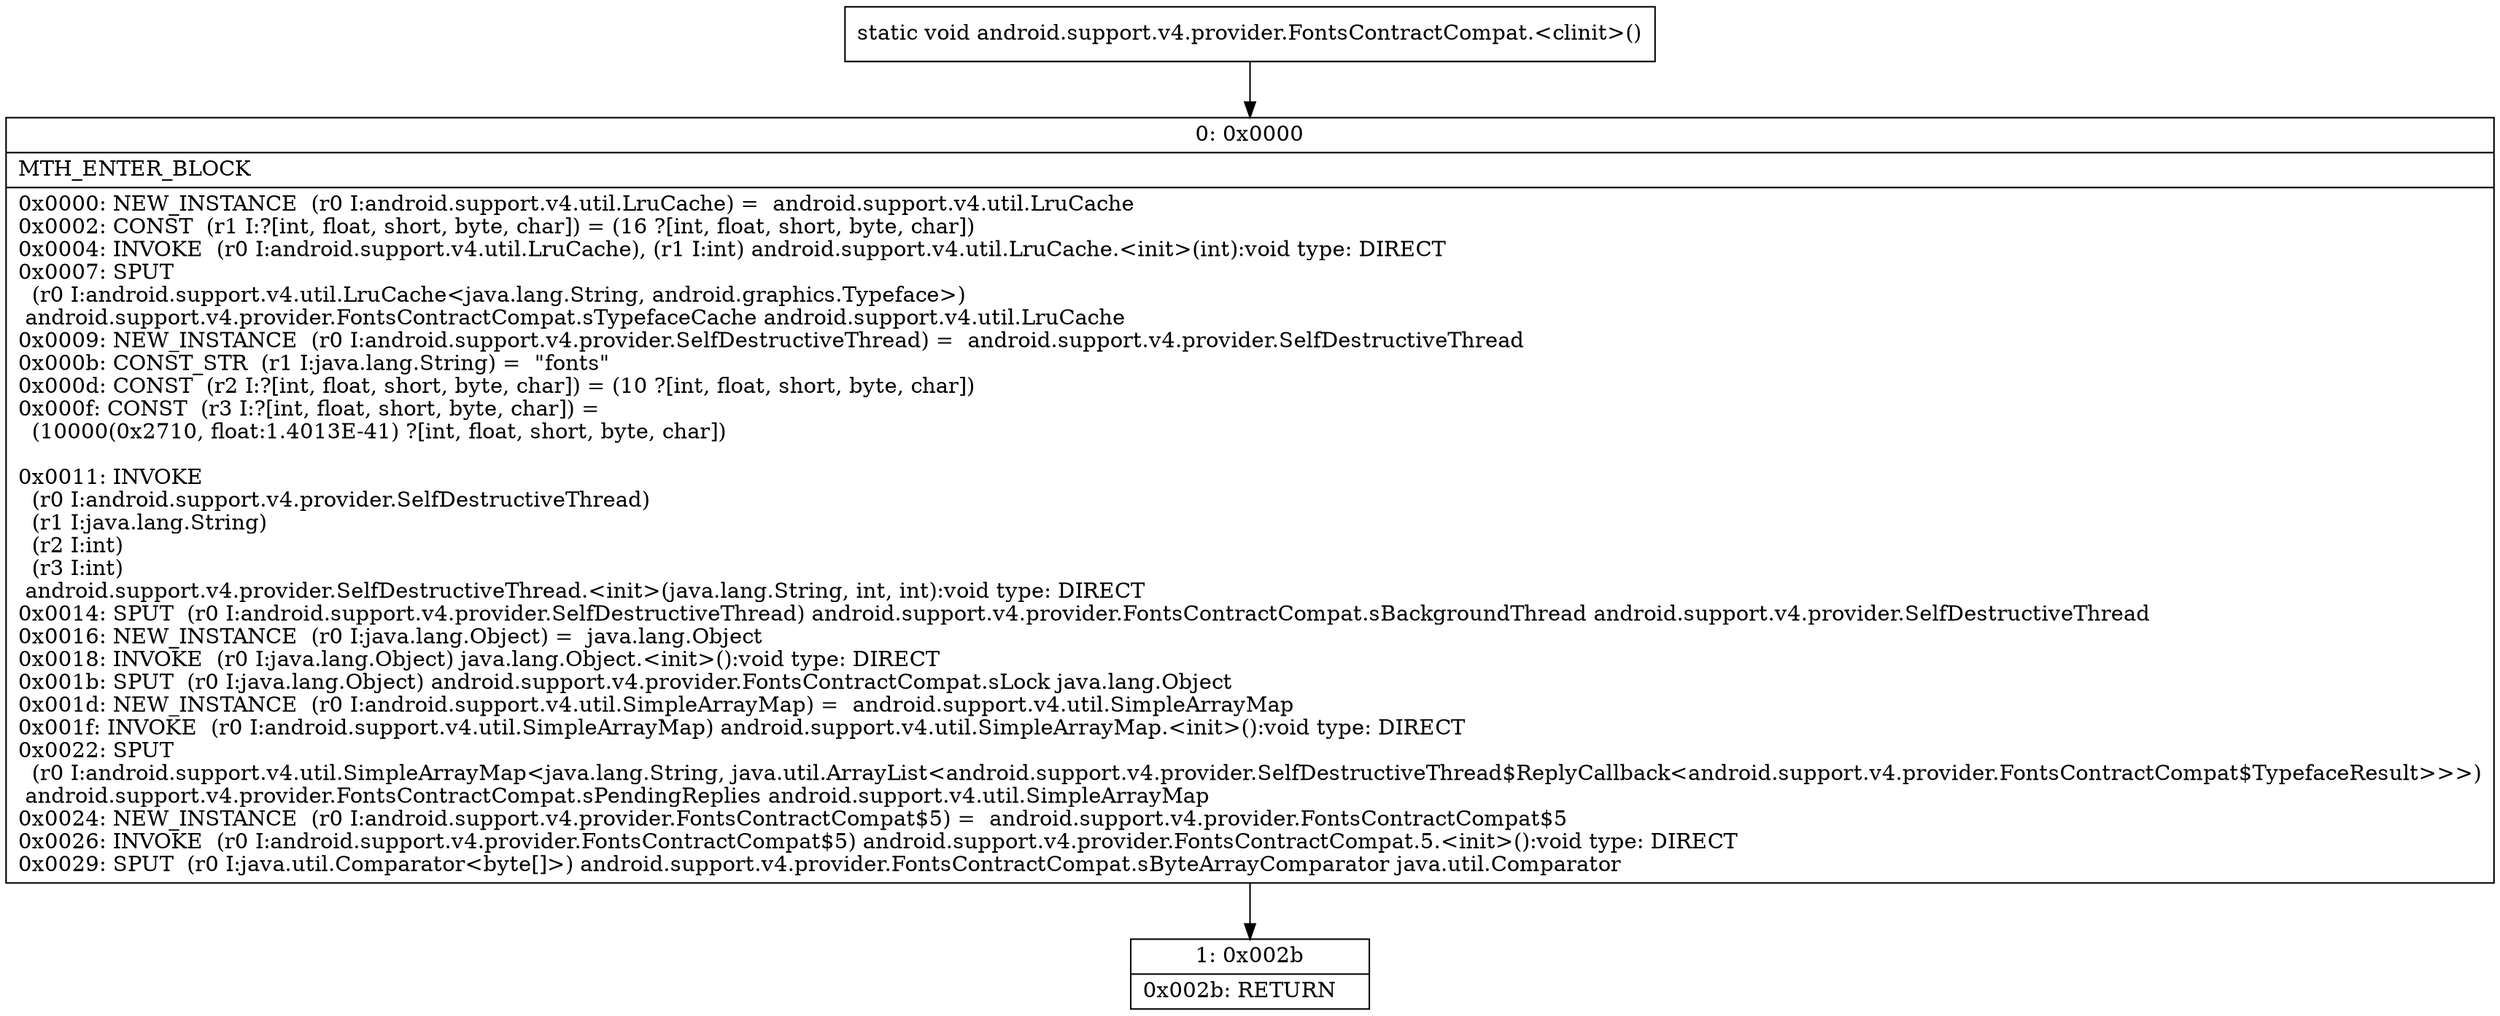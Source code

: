 digraph "CFG forandroid.support.v4.provider.FontsContractCompat.\<clinit\>()V" {
Node_0 [shape=record,label="{0\:\ 0x0000|MTH_ENTER_BLOCK\l|0x0000: NEW_INSTANCE  (r0 I:android.support.v4.util.LruCache) =  android.support.v4.util.LruCache \l0x0002: CONST  (r1 I:?[int, float, short, byte, char]) = (16 ?[int, float, short, byte, char]) \l0x0004: INVOKE  (r0 I:android.support.v4.util.LruCache), (r1 I:int) android.support.v4.util.LruCache.\<init\>(int):void type: DIRECT \l0x0007: SPUT  \l  (r0 I:android.support.v4.util.LruCache\<java.lang.String, android.graphics.Typeface\>)\l android.support.v4.provider.FontsContractCompat.sTypefaceCache android.support.v4.util.LruCache \l0x0009: NEW_INSTANCE  (r0 I:android.support.v4.provider.SelfDestructiveThread) =  android.support.v4.provider.SelfDestructiveThread \l0x000b: CONST_STR  (r1 I:java.lang.String) =  \"fonts\" \l0x000d: CONST  (r2 I:?[int, float, short, byte, char]) = (10 ?[int, float, short, byte, char]) \l0x000f: CONST  (r3 I:?[int, float, short, byte, char]) = \l  (10000(0x2710, float:1.4013E\-41) ?[int, float, short, byte, char])\l \l0x0011: INVOKE  \l  (r0 I:android.support.v4.provider.SelfDestructiveThread)\l  (r1 I:java.lang.String)\l  (r2 I:int)\l  (r3 I:int)\l android.support.v4.provider.SelfDestructiveThread.\<init\>(java.lang.String, int, int):void type: DIRECT \l0x0014: SPUT  (r0 I:android.support.v4.provider.SelfDestructiveThread) android.support.v4.provider.FontsContractCompat.sBackgroundThread android.support.v4.provider.SelfDestructiveThread \l0x0016: NEW_INSTANCE  (r0 I:java.lang.Object) =  java.lang.Object \l0x0018: INVOKE  (r0 I:java.lang.Object) java.lang.Object.\<init\>():void type: DIRECT \l0x001b: SPUT  (r0 I:java.lang.Object) android.support.v4.provider.FontsContractCompat.sLock java.lang.Object \l0x001d: NEW_INSTANCE  (r0 I:android.support.v4.util.SimpleArrayMap) =  android.support.v4.util.SimpleArrayMap \l0x001f: INVOKE  (r0 I:android.support.v4.util.SimpleArrayMap) android.support.v4.util.SimpleArrayMap.\<init\>():void type: DIRECT \l0x0022: SPUT  \l  (r0 I:android.support.v4.util.SimpleArrayMap\<java.lang.String, java.util.ArrayList\<android.support.v4.provider.SelfDestructiveThread$ReplyCallback\<android.support.v4.provider.FontsContractCompat$TypefaceResult\>\>\>)\l android.support.v4.provider.FontsContractCompat.sPendingReplies android.support.v4.util.SimpleArrayMap \l0x0024: NEW_INSTANCE  (r0 I:android.support.v4.provider.FontsContractCompat$5) =  android.support.v4.provider.FontsContractCompat$5 \l0x0026: INVOKE  (r0 I:android.support.v4.provider.FontsContractCompat$5) android.support.v4.provider.FontsContractCompat.5.\<init\>():void type: DIRECT \l0x0029: SPUT  (r0 I:java.util.Comparator\<byte[]\>) android.support.v4.provider.FontsContractCompat.sByteArrayComparator java.util.Comparator \l}"];
Node_1 [shape=record,label="{1\:\ 0x002b|0x002b: RETURN   \l}"];
MethodNode[shape=record,label="{static void android.support.v4.provider.FontsContractCompat.\<clinit\>() }"];
MethodNode -> Node_0;
Node_0 -> Node_1;
}

